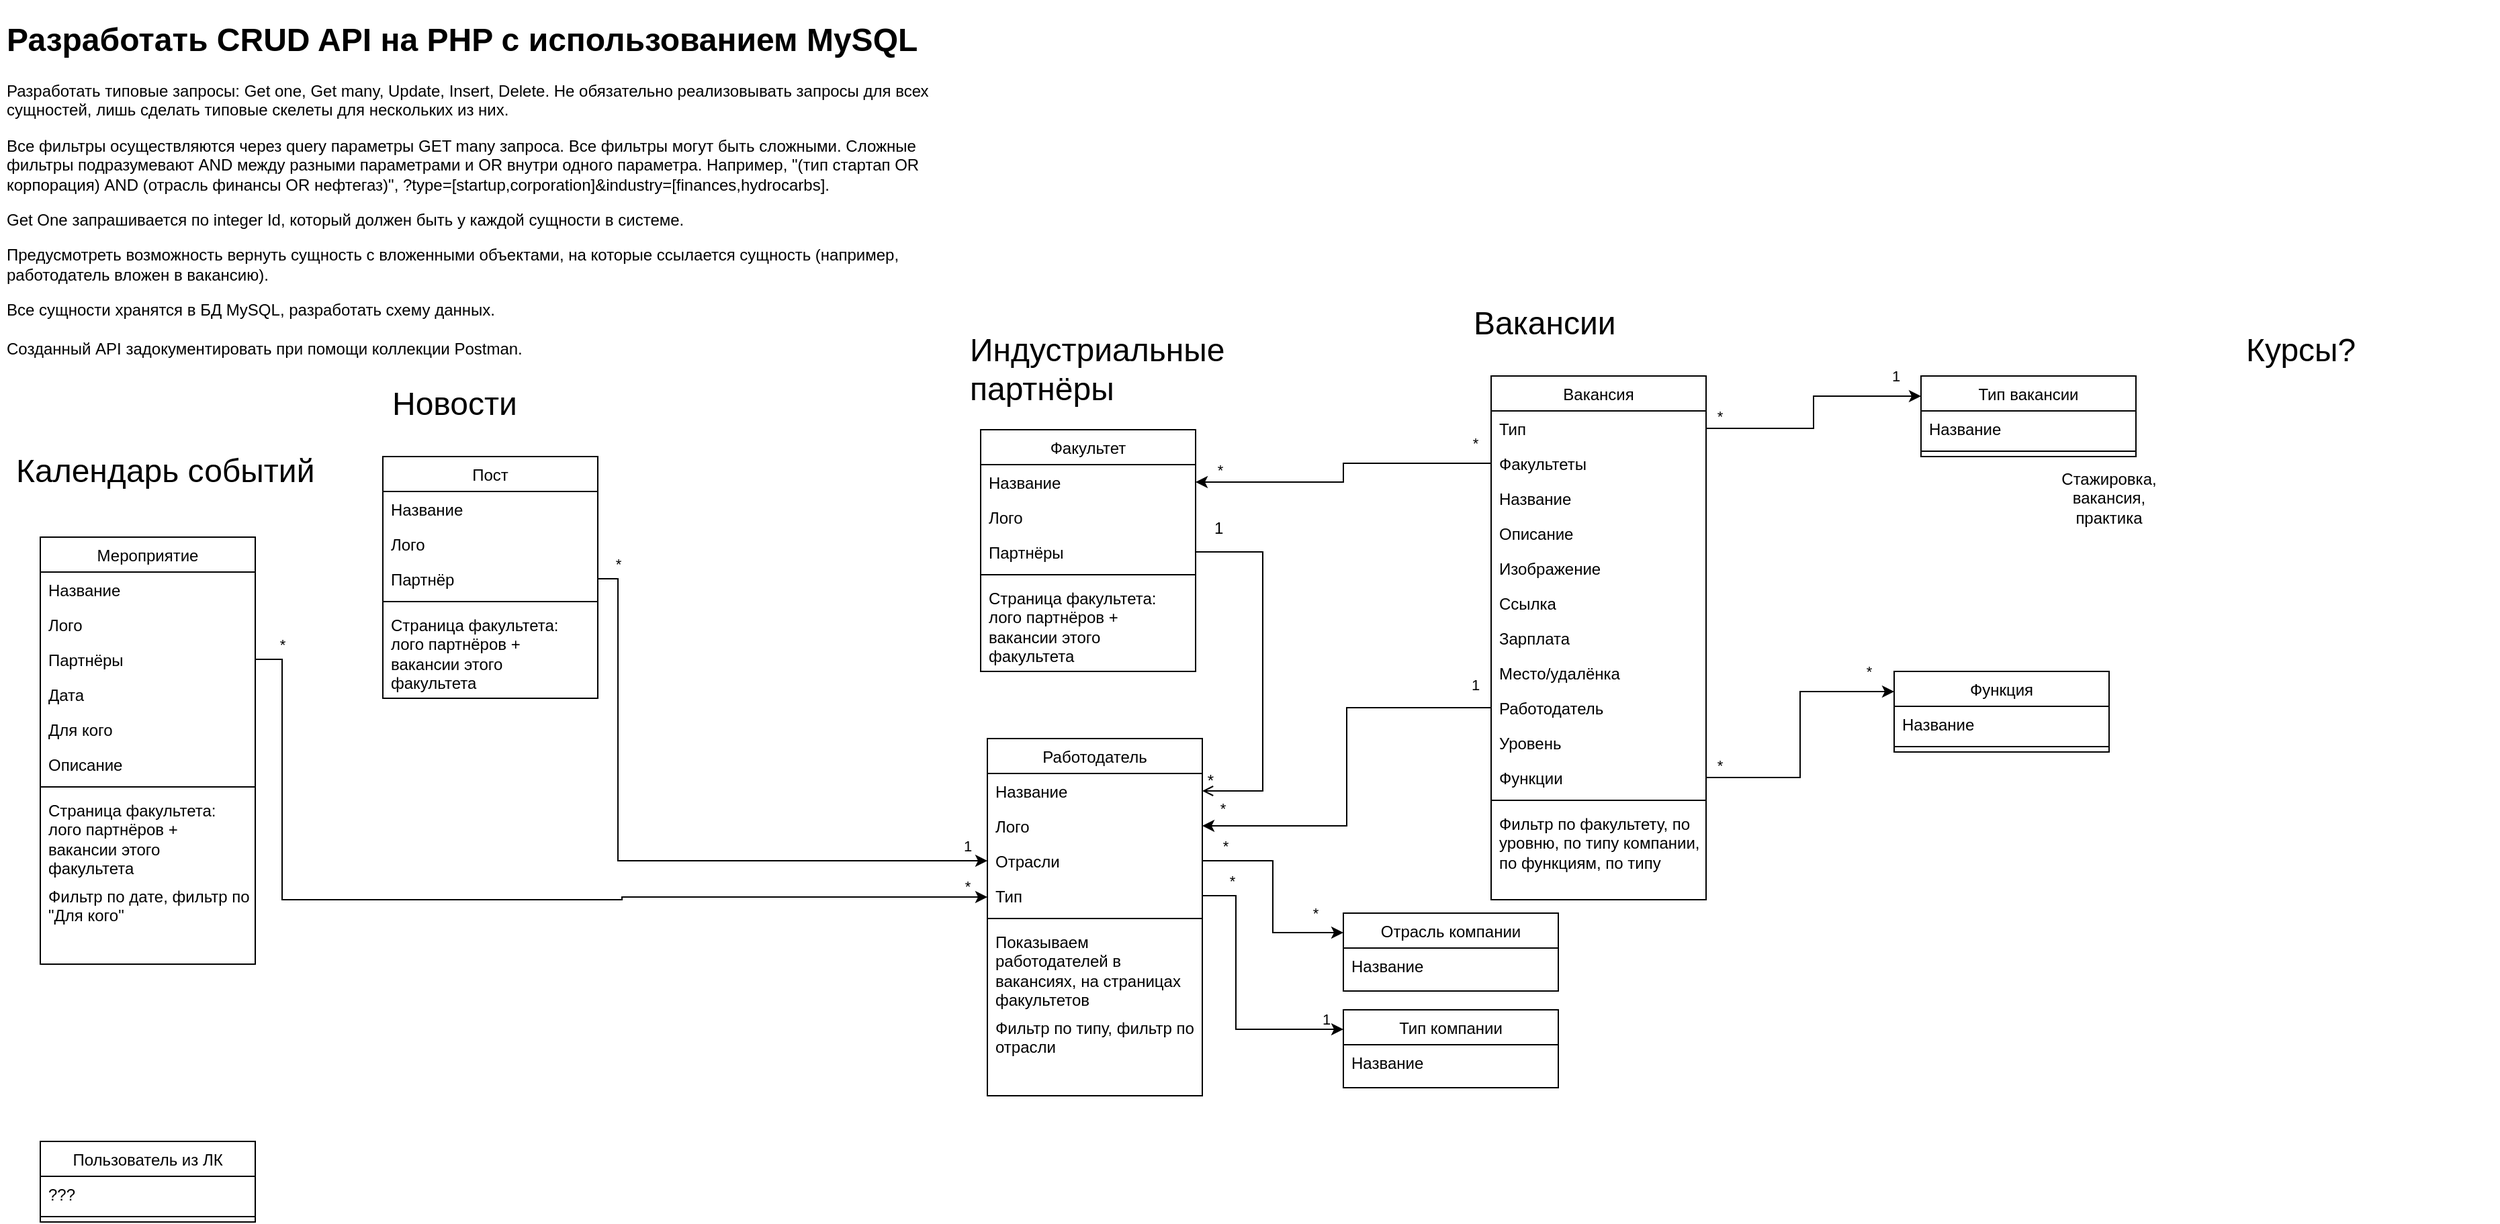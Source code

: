 <mxfile version="13.7.3" type="device"><diagram id="C5RBs43oDa-KdzZeNtuy" name="Page-1"><mxGraphModel dx="1550" dy="2191" grid="1" gridSize="10" guides="1" tooltips="1" connect="1" arrows="1" fold="1" page="1" pageScale="1" pageWidth="827" pageHeight="1169" math="0" shadow="0"><root><mxCell id="WIyWlLk6GJQsqaUBKTNV-0"/><mxCell id="WIyWlLk6GJQsqaUBKTNV-1" parent="WIyWlLk6GJQsqaUBKTNV-0"/><mxCell id="7GIy_IfSzpZ1hwZ6-0BM-26" value="Вакансии" style="text;html=1;strokeColor=none;fillColor=none;align=left;verticalAlign=top;whiteSpace=wrap;rounded=0;fontSize=24;" parent="WIyWlLk6GJQsqaUBKTNV-1" vertex="1"><mxGeometry x="1115" y="60" width="190" height="20" as="geometry"/></mxCell><mxCell id="7GIy_IfSzpZ1hwZ6-0BM-27" value="Новости" style="text;html=1;strokeColor=none;fillColor=none;align=left;verticalAlign=top;whiteSpace=wrap;rounded=0;fontSize=24;" parent="WIyWlLk6GJQsqaUBKTNV-1" vertex="1"><mxGeometry x="310" y="120" width="190" height="20" as="geometry"/></mxCell><mxCell id="7GIy_IfSzpZ1hwZ6-0BM-30" value="Календарь событий" style="text;html=1;strokeColor=none;fillColor=none;align=left;verticalAlign=top;whiteSpace=wrap;rounded=0;fontSize=24;" parent="WIyWlLk6GJQsqaUBKTNV-1" vertex="1"><mxGeometry x="30" y="170" width="230" height="20" as="geometry"/></mxCell><mxCell id="7GIy_IfSzpZ1hwZ6-0BM-32" value="Индустриальные партнёры" style="text;html=1;strokeColor=none;fillColor=none;align=left;verticalAlign=top;whiteSpace=wrap;rounded=0;fontSize=24;" parent="WIyWlLk6GJQsqaUBKTNV-1" vertex="1"><mxGeometry x="740" y="80" width="190" height="20" as="geometry"/></mxCell><mxCell id="7GIy_IfSzpZ1hwZ6-0BM-9" value="Факультет" style="swimlane;fontStyle=0;align=center;verticalAlign=top;childLayout=stackLayout;horizontal=1;startSize=26;horizontalStack=0;resizeParent=1;resizeLast=0;collapsible=1;marginBottom=0;rounded=0;shadow=0;strokeWidth=1;" parent="WIyWlLk6GJQsqaUBKTNV-1" vertex="1"><mxGeometry x="750" y="160" width="160" height="180" as="geometry"><mxRectangle x="340" y="380" width="170" height="26" as="alternateBounds"/></mxGeometry></mxCell><mxCell id="7GIy_IfSzpZ1hwZ6-0BM-10" value="Название" style="text;align=left;verticalAlign=top;spacingLeft=4;spacingRight=4;overflow=hidden;rotatable=0;points=[[0,0.5],[1,0.5]];portConstraint=eastwest;" parent="7GIy_IfSzpZ1hwZ6-0BM-9" vertex="1"><mxGeometry y="26" width="160" height="26" as="geometry"/></mxCell><mxCell id="7GIy_IfSzpZ1hwZ6-0BM-11" value="Лого" style="text;align=left;verticalAlign=top;spacingLeft=4;spacingRight=4;overflow=hidden;rotatable=0;points=[[0,0.5],[1,0.5]];portConstraint=eastwest;" parent="7GIy_IfSzpZ1hwZ6-0BM-9" vertex="1"><mxGeometry y="52" width="160" height="26" as="geometry"/></mxCell><mxCell id="7GIy_IfSzpZ1hwZ6-0BM-33" value="Партнёры" style="text;align=left;verticalAlign=top;spacingLeft=4;spacingRight=4;overflow=hidden;rotatable=0;points=[[0,0.5],[1,0.5]];portConstraint=eastwest;" parent="7GIy_IfSzpZ1hwZ6-0BM-9" vertex="1"><mxGeometry y="78" width="160" height="26" as="geometry"/></mxCell><mxCell id="7GIy_IfSzpZ1hwZ6-0BM-12" value="" style="line;html=1;strokeWidth=1;align=left;verticalAlign=middle;spacingTop=-1;spacingLeft=3;spacingRight=3;rotatable=0;labelPosition=right;points=[];portConstraint=eastwest;" parent="7GIy_IfSzpZ1hwZ6-0BM-9" vertex="1"><mxGeometry y="104" width="160" height="8" as="geometry"/></mxCell><mxCell id="7GIy_IfSzpZ1hwZ6-0BM-39" value="Страница факультета: лого партнёров + вакансии этого факультета" style="text;align=left;verticalAlign=top;spacingLeft=4;spacingRight=4;overflow=hidden;rotatable=0;points=[[0,0.5],[1,0.5]];portConstraint=eastwest;rounded=0;shadow=0;html=0;horizontal=1;whiteSpace=wrap;" parent="7GIy_IfSzpZ1hwZ6-0BM-9" vertex="1"><mxGeometry y="112" width="160" height="64" as="geometry"/></mxCell><mxCell id="7GIy_IfSzpZ1hwZ6-0BM-34" value="" style="endArrow=open;shadow=0;strokeWidth=1;rounded=0;endFill=1;edgeStyle=orthogonalEdgeStyle;elbow=vertical;entryX=1;entryY=0.5;entryDx=0;entryDy=0;exitX=1;exitY=0.5;exitDx=0;exitDy=0;" parent="WIyWlLk6GJQsqaUBKTNV-1" source="7GIy_IfSzpZ1hwZ6-0BM-33" target="7GIy_IfSzpZ1hwZ6-0BM-1" edge="1"><mxGeometry x="0.5" y="41" relative="1" as="geometry"><mxPoint x="678" y="325" as="sourcePoint"/><mxPoint x="760" y="339" as="targetPoint"/><mxPoint x="-40" y="32" as="offset"/><Array as="points"><mxPoint x="960" y="251"/><mxPoint x="960" y="429"/></Array></mxGeometry></mxCell><mxCell id="7GIy_IfSzpZ1hwZ6-0BM-35" value="1" style="resizable=0;align=left;verticalAlign=bottom;labelBackgroundColor=none;fontSize=12;" parent="7GIy_IfSzpZ1hwZ6-0BM-34" connectable="0" vertex="1"><mxGeometry x="-1" relative="1" as="geometry"><mxPoint x="12" y="-9" as="offset"/></mxGeometry></mxCell><mxCell id="7GIy_IfSzpZ1hwZ6-0BM-36" value="*" style="resizable=0;align=right;verticalAlign=bottom;labelBackgroundColor=none;fontSize=12;" parent="7GIy_IfSzpZ1hwZ6-0BM-34" connectable="0" vertex="1"><mxGeometry x="1" relative="1" as="geometry"><mxPoint x="10" y="1" as="offset"/></mxGeometry></mxCell><mxCell id="7GIy_IfSzpZ1hwZ6-0BM-0" value="Работодатель" style="swimlane;fontStyle=0;align=center;verticalAlign=top;childLayout=stackLayout;horizontal=1;startSize=26;horizontalStack=0;resizeParent=1;resizeLast=0;collapsible=1;marginBottom=0;rounded=0;shadow=0;strokeWidth=1;" parent="WIyWlLk6GJQsqaUBKTNV-1" vertex="1"><mxGeometry x="755" y="390" width="160" height="266" as="geometry"><mxRectangle x="340" y="380" width="170" height="26" as="alternateBounds"/></mxGeometry></mxCell><mxCell id="7GIy_IfSzpZ1hwZ6-0BM-1" value="Название" style="text;align=left;verticalAlign=top;spacingLeft=4;spacingRight=4;overflow=hidden;rotatable=0;points=[[0,0.5],[1,0.5]];portConstraint=eastwest;" parent="7GIy_IfSzpZ1hwZ6-0BM-0" vertex="1"><mxGeometry y="26" width="160" height="26" as="geometry"/></mxCell><mxCell id="7GIy_IfSzpZ1hwZ6-0BM-3" value="Лого" style="text;align=left;verticalAlign=top;spacingLeft=4;spacingRight=4;overflow=hidden;rotatable=0;points=[[0,0.5],[1,0.5]];portConstraint=eastwest;" parent="7GIy_IfSzpZ1hwZ6-0BM-0" vertex="1"><mxGeometry y="52" width="160" height="26" as="geometry"/></mxCell><mxCell id="P-onLiya2ABfsQHSpy2j-19" value="Отрасли" style="text;align=left;verticalAlign=top;spacingLeft=4;spacingRight=4;overflow=hidden;rotatable=0;points=[[0,0.5],[1,0.5]];portConstraint=eastwest;" parent="7GIy_IfSzpZ1hwZ6-0BM-0" vertex="1"><mxGeometry y="78" width="160" height="26" as="geometry"/></mxCell><mxCell id="P-onLiya2ABfsQHSpy2j-20" value="Тип" style="text;align=left;verticalAlign=top;spacingLeft=4;spacingRight=4;overflow=hidden;rotatable=0;points=[[0,0.5],[1,0.5]];portConstraint=eastwest;" parent="7GIy_IfSzpZ1hwZ6-0BM-0" vertex="1"><mxGeometry y="104" width="160" height="26" as="geometry"/></mxCell><mxCell id="7GIy_IfSzpZ1hwZ6-0BM-2" value="" style="line;html=1;strokeWidth=1;align=left;verticalAlign=middle;spacingTop=-1;spacingLeft=3;spacingRight=3;rotatable=0;labelPosition=right;points=[];portConstraint=eastwest;" parent="7GIy_IfSzpZ1hwZ6-0BM-0" vertex="1"><mxGeometry y="130" width="160" height="8" as="geometry"/></mxCell><mxCell id="7GIy_IfSzpZ1hwZ6-0BM-38" value="Показываем работодателей в вакансиях, на страницах факультетов" style="text;align=left;verticalAlign=top;spacingLeft=4;spacingRight=4;overflow=hidden;rotatable=0;points=[[0,0.5],[1,0.5]];portConstraint=eastwest;rounded=0;shadow=0;html=0;horizontal=1;whiteSpace=wrap;" parent="7GIy_IfSzpZ1hwZ6-0BM-0" vertex="1"><mxGeometry y="138" width="160" height="64" as="geometry"/></mxCell><mxCell id="P-onLiya2ABfsQHSpy2j-34" value="Фильтр по типу, фильтр по отрасли" style="text;align=left;verticalAlign=top;spacingLeft=4;spacingRight=4;overflow=hidden;rotatable=0;points=[[0,0.5],[1,0.5]];portConstraint=eastwest;rounded=0;shadow=0;html=0;horizontal=1;whiteSpace=wrap;" parent="7GIy_IfSzpZ1hwZ6-0BM-0" vertex="1"><mxGeometry y="202" width="160" height="48" as="geometry"/></mxCell><mxCell id="P-onLiya2ABfsQHSpy2j-7" value="Мероприятие" style="swimlane;fontStyle=0;align=center;verticalAlign=top;childLayout=stackLayout;horizontal=1;startSize=26;horizontalStack=0;resizeParent=1;resizeLast=0;collapsible=1;marginBottom=0;rounded=0;shadow=0;strokeWidth=1;" parent="WIyWlLk6GJQsqaUBKTNV-1" vertex="1"><mxGeometry x="50" y="240" width="160" height="318" as="geometry"><mxRectangle x="340" y="380" width="170" height="26" as="alternateBounds"/></mxGeometry></mxCell><mxCell id="P-onLiya2ABfsQHSpy2j-8" value="Название" style="text;align=left;verticalAlign=top;spacingLeft=4;spacingRight=4;overflow=hidden;rotatable=0;points=[[0,0.5],[1,0.5]];portConstraint=eastwest;" parent="P-onLiya2ABfsQHSpy2j-7" vertex="1"><mxGeometry y="26" width="160" height="26" as="geometry"/></mxCell><mxCell id="P-onLiya2ABfsQHSpy2j-9" value="Лого" style="text;align=left;verticalAlign=top;spacingLeft=4;spacingRight=4;overflow=hidden;rotatable=0;points=[[0,0.5],[1,0.5]];portConstraint=eastwest;" parent="P-onLiya2ABfsQHSpy2j-7" vertex="1"><mxGeometry y="52" width="160" height="26" as="geometry"/></mxCell><mxCell id="P-onLiya2ABfsQHSpy2j-10" value="Партнёры" style="text;align=left;verticalAlign=top;spacingLeft=4;spacingRight=4;overflow=hidden;rotatable=0;points=[[0,0.5],[1,0.5]];portConstraint=eastwest;" parent="P-onLiya2ABfsQHSpy2j-7" vertex="1"><mxGeometry y="78" width="160" height="26" as="geometry"/></mxCell><mxCell id="P-onLiya2ABfsQHSpy2j-13" value="Дата" style="text;align=left;verticalAlign=top;spacingLeft=4;spacingRight=4;overflow=hidden;rotatable=0;points=[[0,0.5],[1,0.5]];portConstraint=eastwest;" parent="P-onLiya2ABfsQHSpy2j-7" vertex="1"><mxGeometry y="104" width="160" height="26" as="geometry"/></mxCell><mxCell id="P-onLiya2ABfsQHSpy2j-14" value="Для кого" style="text;align=left;verticalAlign=top;spacingLeft=4;spacingRight=4;overflow=hidden;rotatable=0;points=[[0,0.5],[1,0.5]];portConstraint=eastwest;" parent="P-onLiya2ABfsQHSpy2j-7" vertex="1"><mxGeometry y="130" width="160" height="26" as="geometry"/></mxCell><mxCell id="P-onLiya2ABfsQHSpy2j-15" value="Описание" style="text;align=left;verticalAlign=top;spacingLeft=4;spacingRight=4;overflow=hidden;rotatable=0;points=[[0,0.5],[1,0.5]];portConstraint=eastwest;" parent="P-onLiya2ABfsQHSpy2j-7" vertex="1"><mxGeometry y="156" width="160" height="26" as="geometry"/></mxCell><mxCell id="P-onLiya2ABfsQHSpy2j-11" value="" style="line;html=1;strokeWidth=1;align=left;verticalAlign=middle;spacingTop=-1;spacingLeft=3;spacingRight=3;rotatable=0;labelPosition=right;points=[];portConstraint=eastwest;" parent="P-onLiya2ABfsQHSpy2j-7" vertex="1"><mxGeometry y="182" width="160" height="8" as="geometry"/></mxCell><mxCell id="P-onLiya2ABfsQHSpy2j-12" value="Страница факультета: лого партнёров + вакансии этого факультета" style="text;align=left;verticalAlign=top;spacingLeft=4;spacingRight=4;overflow=hidden;rotatable=0;points=[[0,0.5],[1,0.5]];portConstraint=eastwest;rounded=0;shadow=0;html=0;horizontal=1;whiteSpace=wrap;" parent="P-onLiya2ABfsQHSpy2j-7" vertex="1"><mxGeometry y="190" width="160" height="64" as="geometry"/></mxCell><mxCell id="P-onLiya2ABfsQHSpy2j-35" value="Фильтр по дате, фильтр по &quot;Для кого&quot;" style="text;align=left;verticalAlign=top;spacingLeft=4;spacingRight=4;overflow=hidden;rotatable=0;points=[[0,0.5],[1,0.5]];portConstraint=eastwest;rounded=0;shadow=0;html=0;horizontal=1;whiteSpace=wrap;" parent="P-onLiya2ABfsQHSpy2j-7" vertex="1"><mxGeometry y="254" width="160" height="36" as="geometry"/></mxCell><mxCell id="P-onLiya2ABfsQHSpy2j-16" style="edgeStyle=orthogonalEdgeStyle;rounded=0;orthogonalLoop=1;jettySize=auto;html=1;exitX=1;exitY=0.5;exitDx=0;exitDy=0;" parent="WIyWlLk6GJQsqaUBKTNV-1" source="P-onLiya2ABfsQHSpy2j-10" edge="1"><mxGeometry relative="1" as="geometry"><mxPoint x="755" y="508" as="targetPoint"/><Array as="points"><mxPoint x="230" y="331"/><mxPoint x="230" y="510"/><mxPoint x="483" y="510"/><mxPoint x="483" y="508"/><mxPoint x="755" y="508"/></Array></mxGeometry></mxCell><mxCell id="P-onLiya2ABfsQHSpy2j-17" value="*" style="edgeLabel;html=1;align=center;verticalAlign=middle;resizable=0;points=[];" parent="P-onLiya2ABfsQHSpy2j-16" vertex="1" connectable="0"><mxGeometry x="0.011" y="2" relative="1" as="geometry"><mxPoint x="342.14" y="-8.03" as="offset"/></mxGeometry></mxCell><mxCell id="P-onLiya2ABfsQHSpy2j-18" value="*" style="edgeLabel;html=1;align=center;verticalAlign=middle;resizable=0;points=[];" parent="P-onLiya2ABfsQHSpy2j-16" vertex="1" connectable="0"><mxGeometry x="-0.262" y="1" relative="1" as="geometry"><mxPoint x="-69" y="-189" as="offset"/></mxGeometry></mxCell><mxCell id="P-onLiya2ABfsQHSpy2j-0" value="Пост" style="swimlane;fontStyle=0;align=center;verticalAlign=top;childLayout=stackLayout;horizontal=1;startSize=26;horizontalStack=0;resizeParent=1;resizeLast=0;collapsible=1;marginBottom=0;rounded=0;shadow=0;strokeWidth=1;" parent="WIyWlLk6GJQsqaUBKTNV-1" vertex="1"><mxGeometry x="305" y="180" width="160" height="180" as="geometry"><mxRectangle x="340" y="380" width="170" height="26" as="alternateBounds"/></mxGeometry></mxCell><mxCell id="P-onLiya2ABfsQHSpy2j-1" value="Название" style="text;align=left;verticalAlign=top;spacingLeft=4;spacingRight=4;overflow=hidden;rotatable=0;points=[[0,0.5],[1,0.5]];portConstraint=eastwest;" parent="P-onLiya2ABfsQHSpy2j-0" vertex="1"><mxGeometry y="26" width="160" height="26" as="geometry"/></mxCell><mxCell id="P-onLiya2ABfsQHSpy2j-2" value="Лого" style="text;align=left;verticalAlign=top;spacingLeft=4;spacingRight=4;overflow=hidden;rotatable=0;points=[[0,0.5],[1,0.5]];portConstraint=eastwest;" parent="P-onLiya2ABfsQHSpy2j-0" vertex="1"><mxGeometry y="52" width="160" height="26" as="geometry"/></mxCell><mxCell id="P-onLiya2ABfsQHSpy2j-3" value="Партнёр" style="text;align=left;verticalAlign=top;spacingLeft=4;spacingRight=4;overflow=hidden;rotatable=0;points=[[0,0.5],[1,0.5]];portConstraint=eastwest;" parent="P-onLiya2ABfsQHSpy2j-0" vertex="1"><mxGeometry y="78" width="160" height="26" as="geometry"/></mxCell><mxCell id="P-onLiya2ABfsQHSpy2j-4" value="" style="line;html=1;strokeWidth=1;align=left;verticalAlign=middle;spacingTop=-1;spacingLeft=3;spacingRight=3;rotatable=0;labelPosition=right;points=[];portConstraint=eastwest;" parent="P-onLiya2ABfsQHSpy2j-0" vertex="1"><mxGeometry y="104" width="160" height="8" as="geometry"/></mxCell><mxCell id="P-onLiya2ABfsQHSpy2j-5" value="Страница факультета: лого партнёров + вакансии этого факультета" style="text;align=left;verticalAlign=top;spacingLeft=4;spacingRight=4;overflow=hidden;rotatable=0;points=[[0,0.5],[1,0.5]];portConstraint=eastwest;rounded=0;shadow=0;html=0;horizontal=1;whiteSpace=wrap;" parent="P-onLiya2ABfsQHSpy2j-0" vertex="1"><mxGeometry y="112" width="160" height="64" as="geometry"/></mxCell><mxCell id="P-onLiya2ABfsQHSpy2j-21" value="Тип компании" style="swimlane;fontStyle=0;align=center;verticalAlign=top;childLayout=stackLayout;horizontal=1;startSize=26;horizontalStack=0;resizeParent=1;resizeLast=0;collapsible=1;marginBottom=0;rounded=0;shadow=0;strokeWidth=1;" parent="WIyWlLk6GJQsqaUBKTNV-1" vertex="1"><mxGeometry x="1020" y="592" width="160" height="58" as="geometry"><mxRectangle x="340" y="380" width="170" height="26" as="alternateBounds"/></mxGeometry></mxCell><mxCell id="P-onLiya2ABfsQHSpy2j-22" value="Название" style="text;align=left;verticalAlign=top;spacingLeft=4;spacingRight=4;overflow=hidden;rotatable=0;points=[[0,0.5],[1,0.5]];portConstraint=eastwest;" parent="P-onLiya2ABfsQHSpy2j-21" vertex="1"><mxGeometry y="26" width="160" height="26" as="geometry"/></mxCell><mxCell id="P-onLiya2ABfsQHSpy2j-30" value="*" style="edgeStyle=orthogonalEdgeStyle;rounded=0;orthogonalLoop=1;jettySize=auto;html=1;exitX=1;exitY=0.5;exitDx=0;exitDy=0;entryX=0;entryY=0.25;entryDx=0;entryDy=0;" parent="WIyWlLk6GJQsqaUBKTNV-1" source="P-onLiya2ABfsQHSpy2j-19" target="P-onLiya2ABfsQHSpy2j-28" edge="1"><mxGeometry x="-0.783" y="11" relative="1" as="geometry"><mxPoint x="900.0" y="472" as="sourcePoint"/><mxPoint x="1005" y="520" as="targetPoint"/><mxPoint as="offset"/></mxGeometry></mxCell><mxCell id="P-onLiya2ABfsQHSpy2j-31" value="*" style="edgeLabel;html=1;align=center;verticalAlign=middle;resizable=0;points=[];" parent="P-onLiya2ABfsQHSpy2j-30" vertex="1" connectable="0"><mxGeometry x="0.856" y="-3" relative="1" as="geometry"><mxPoint x="-9.76" y="-17.5" as="offset"/></mxGeometry></mxCell><mxCell id="P-onLiya2ABfsQHSpy2j-32" value="*" style="edgeStyle=orthogonalEdgeStyle;rounded=0;orthogonalLoop=1;jettySize=auto;html=1;exitX=1;exitY=0.5;exitDx=0;exitDy=0;entryX=0;entryY=0.25;entryDx=0;entryDy=0;" parent="WIyWlLk6GJQsqaUBKTNV-1" source="P-onLiya2ABfsQHSpy2j-20" target="P-onLiya2ABfsQHSpy2j-21" edge="1"><mxGeometry x="-0.783" y="11" relative="1" as="geometry"><mxPoint x="925.0" y="491" as="sourcePoint"/><mxPoint x="1030" y="524.5" as="targetPoint"/><mxPoint as="offset"/><Array as="points"><mxPoint x="940" y="507"/><mxPoint x="940" y="607"/></Array></mxGeometry></mxCell><mxCell id="P-onLiya2ABfsQHSpy2j-33" value="1" style="edgeLabel;html=1;align=center;verticalAlign=middle;resizable=0;points=[];" parent="P-onLiya2ABfsQHSpy2j-32" vertex="1" connectable="0"><mxGeometry x="0.856" y="-3" relative="1" as="geometry"><mxPoint x="1.45" y="-10.5" as="offset"/></mxGeometry></mxCell><mxCell id="P-onLiya2ABfsQHSpy2j-36" style="edgeStyle=orthogonalEdgeStyle;rounded=0;orthogonalLoop=1;jettySize=auto;html=1;exitX=1;exitY=0.5;exitDx=0;exitDy=0;entryX=0;entryY=0.5;entryDx=0;entryDy=0;" parent="WIyWlLk6GJQsqaUBKTNV-1" source="P-onLiya2ABfsQHSpy2j-3" target="P-onLiya2ABfsQHSpy2j-19" edge="1"><mxGeometry relative="1" as="geometry"><Array as="points"><mxPoint x="480" y="271"/><mxPoint x="480" y="481"/></Array></mxGeometry></mxCell><mxCell id="P-onLiya2ABfsQHSpy2j-37" value="*" style="edgeLabel;html=1;align=center;verticalAlign=middle;resizable=0;points=[];" parent="P-onLiya2ABfsQHSpy2j-36" vertex="1" connectable="0"><mxGeometry x="-0.943" y="2" relative="1" as="geometry"><mxPoint x="0.52" y="-9" as="offset"/></mxGeometry></mxCell><mxCell id="P-onLiya2ABfsQHSpy2j-38" value="1" style="edgeLabel;html=1;align=center;verticalAlign=middle;resizable=0;points=[];" parent="P-onLiya2ABfsQHSpy2j-36" vertex="1" connectable="0"><mxGeometry x="0.874" y="1" relative="1" as="geometry"><mxPoint x="16.72" y="-10" as="offset"/></mxGeometry></mxCell><mxCell id="zkfFHV4jXpPFQw0GAbJ--17" value="Вакансия" style="swimlane;fontStyle=0;align=center;verticalAlign=top;childLayout=stackLayout;horizontal=1;startSize=26;horizontalStack=0;resizeParent=1;resizeLast=0;collapsible=1;marginBottom=0;rounded=0;shadow=0;strokeWidth=1;" parent="WIyWlLk6GJQsqaUBKTNV-1" vertex="1"><mxGeometry x="1130" y="120" width="160" height="390" as="geometry"><mxRectangle x="550" y="140" width="160" height="26" as="alternateBounds"/></mxGeometry></mxCell><mxCell id="7GIy_IfSzpZ1hwZ6-0BM-16" value="Тип" style="text;align=left;verticalAlign=top;spacingLeft=4;spacingRight=4;overflow=hidden;rotatable=0;points=[[0,0.5],[1,0.5]];portConstraint=eastwest;rounded=0;shadow=0;html=0;" parent="zkfFHV4jXpPFQw0GAbJ--17" vertex="1"><mxGeometry y="26" width="160" height="26" as="geometry"/></mxCell><mxCell id="zkfFHV4jXpPFQw0GAbJ--18" value="Факультеты" style="text;align=left;verticalAlign=top;spacingLeft=4;spacingRight=4;overflow=hidden;rotatable=0;points=[[0,0.5],[1,0.5]];portConstraint=eastwest;" parent="zkfFHV4jXpPFQw0GAbJ--17" vertex="1"><mxGeometry y="52" width="160" height="26" as="geometry"/></mxCell><mxCell id="zkfFHV4jXpPFQw0GAbJ--19" value="Название" style="text;align=left;verticalAlign=top;spacingLeft=4;spacingRight=4;overflow=hidden;rotatable=0;points=[[0,0.5],[1,0.5]];portConstraint=eastwest;rounded=0;shadow=0;html=0;" parent="zkfFHV4jXpPFQw0GAbJ--17" vertex="1"><mxGeometry y="78" width="160" height="26" as="geometry"/></mxCell><mxCell id="zkfFHV4jXpPFQw0GAbJ--20" value="Описание" style="text;align=left;verticalAlign=top;spacingLeft=4;spacingRight=4;overflow=hidden;rotatable=0;points=[[0,0.5],[1,0.5]];portConstraint=eastwest;rounded=0;shadow=0;html=0;" parent="zkfFHV4jXpPFQw0GAbJ--17" vertex="1"><mxGeometry y="104" width="160" height="26" as="geometry"/></mxCell><mxCell id="zkfFHV4jXpPFQw0GAbJ--21" value="Изображение" style="text;align=left;verticalAlign=top;spacingLeft=4;spacingRight=4;overflow=hidden;rotatable=0;points=[[0,0.5],[1,0.5]];portConstraint=eastwest;rounded=0;shadow=0;html=0;" parent="zkfFHV4jXpPFQw0GAbJ--17" vertex="1"><mxGeometry y="130" width="160" height="26" as="geometry"/></mxCell><mxCell id="zkfFHV4jXpPFQw0GAbJ--22" value="Ссылка" style="text;align=left;verticalAlign=top;spacingLeft=4;spacingRight=4;overflow=hidden;rotatable=0;points=[[0,0.5],[1,0.5]];portConstraint=eastwest;rounded=0;shadow=0;html=0;" parent="zkfFHV4jXpPFQw0GAbJ--17" vertex="1"><mxGeometry y="156" width="160" height="26" as="geometry"/></mxCell><mxCell id="TlMUqLW3I2NT9zQwzwyk-1" value="Зарплата" style="text;align=left;verticalAlign=top;spacingLeft=4;spacingRight=4;overflow=hidden;rotatable=0;points=[[0,0.5],[1,0.5]];portConstraint=eastwest;rounded=0;shadow=0;html=0;" parent="zkfFHV4jXpPFQw0GAbJ--17" vertex="1"><mxGeometry y="182" width="160" height="26" as="geometry"/></mxCell><mxCell id="TlMUqLW3I2NT9zQwzwyk-2" value="Место/удалёнка" style="text;align=left;verticalAlign=top;spacingLeft=4;spacingRight=4;overflow=hidden;rotatable=0;points=[[0,0.5],[1,0.5]];portConstraint=eastwest;rounded=0;shadow=0;html=0;" parent="zkfFHV4jXpPFQw0GAbJ--17" vertex="1"><mxGeometry y="208" width="160" height="26" as="geometry"/></mxCell><mxCell id="7GIy_IfSzpZ1hwZ6-0BM-4" value="Работодатель" style="text;align=left;verticalAlign=top;spacingLeft=4;spacingRight=4;overflow=hidden;rotatable=0;points=[[0,0.5],[1,0.5]];portConstraint=eastwest;rounded=0;shadow=0;html=0;" parent="zkfFHV4jXpPFQw0GAbJ--17" vertex="1"><mxGeometry y="234" width="160" height="26" as="geometry"/></mxCell><mxCell id="P-onLiya2ABfsQHSpy2j-39" value="Уровень" style="text;align=left;verticalAlign=top;spacingLeft=4;spacingRight=4;overflow=hidden;rotatable=0;points=[[0,0.5],[1,0.5]];portConstraint=eastwest;rounded=0;shadow=0;html=0;" parent="zkfFHV4jXpPFQw0GAbJ--17" vertex="1"><mxGeometry y="260" width="160" height="26" as="geometry"/></mxCell><mxCell id="P-onLiya2ABfsQHSpy2j-60" value="Функции" style="text;align=left;verticalAlign=top;spacingLeft=4;spacingRight=4;overflow=hidden;rotatable=0;points=[[0,0.5],[1,0.5]];portConstraint=eastwest;rounded=0;shadow=0;html=0;" parent="zkfFHV4jXpPFQw0GAbJ--17" vertex="1"><mxGeometry y="286" width="160" height="26" as="geometry"/></mxCell><mxCell id="zkfFHV4jXpPFQw0GAbJ--23" value="" style="line;html=1;strokeWidth=1;align=left;verticalAlign=middle;spacingTop=-1;spacingLeft=3;spacingRight=3;rotatable=0;labelPosition=right;points=[];portConstraint=eastwest;" parent="zkfFHV4jXpPFQw0GAbJ--17" vertex="1"><mxGeometry y="312" width="160" height="8" as="geometry"/></mxCell><mxCell id="7GIy_IfSzpZ1hwZ6-0BM-37" value="Фильтр по факультету, по уровню, по типу компании, по функциям, по типу" style="text;align=left;verticalAlign=top;spacingLeft=4;spacingRight=4;overflow=hidden;rotatable=0;points=[[0,0.5],[1,0.5]];portConstraint=eastwest;rounded=0;shadow=0;html=0;horizontal=1;whiteSpace=wrap;" parent="zkfFHV4jXpPFQw0GAbJ--17" vertex="1"><mxGeometry y="320" width="160" height="70" as="geometry"/></mxCell><mxCell id="P-onLiya2ABfsQHSpy2j-40" style="edgeStyle=orthogonalEdgeStyle;rounded=0;orthogonalLoop=1;jettySize=auto;html=1;exitX=0;exitY=0.5;exitDx=0;exitDy=0;entryX=1;entryY=0.5;entryDx=0;entryDy=0;" parent="WIyWlLk6GJQsqaUBKTNV-1" source="7GIy_IfSzpZ1hwZ6-0BM-4" target="7GIy_IfSzpZ1hwZ6-0BM-3" edge="1"><mxGeometry relative="1" as="geometry"/></mxCell><mxCell id="P-onLiya2ABfsQHSpy2j-41" value="*" style="edgeLabel;html=1;align=center;verticalAlign=middle;resizable=0;points=[];" parent="P-onLiya2ABfsQHSpy2j-40" vertex="1" connectable="0"><mxGeometry x="0.831" y="2" relative="1" as="geometry"><mxPoint x="-10.76" y="-15" as="offset"/></mxGeometry></mxCell><mxCell id="P-onLiya2ABfsQHSpy2j-42" value="1" style="edgeLabel;html=1;align=center;verticalAlign=middle;resizable=0;points=[];" parent="P-onLiya2ABfsQHSpy2j-40" vertex="1" connectable="0"><mxGeometry x="-0.916" y="-2" relative="1" as="geometry"><mxPoint y="-15" as="offset"/></mxGeometry></mxCell><mxCell id="P-onLiya2ABfsQHSpy2j-43" style="edgeStyle=orthogonalEdgeStyle;rounded=0;orthogonalLoop=1;jettySize=auto;html=1;exitX=0;exitY=0.5;exitDx=0;exitDy=0;entryX=1;entryY=0.5;entryDx=0;entryDy=0;" parent="WIyWlLk6GJQsqaUBKTNV-1" source="zkfFHV4jXpPFQw0GAbJ--18" target="7GIy_IfSzpZ1hwZ6-0BM-10" edge="1"><mxGeometry relative="1" as="geometry"/></mxCell><mxCell id="P-onLiya2ABfsQHSpy2j-44" value="*" style="edgeLabel;html=1;align=center;verticalAlign=middle;resizable=0;points=[];" parent="P-onLiya2ABfsQHSpy2j-43" vertex="1" connectable="0"><mxGeometry x="0.85" relative="1" as="geometry"><mxPoint y="-9" as="offset"/></mxGeometry></mxCell><mxCell id="P-onLiya2ABfsQHSpy2j-45" value="*" style="edgeLabel;html=1;align=center;verticalAlign=middle;resizable=0;points=[];" parent="P-onLiya2ABfsQHSpy2j-43" vertex="1" connectable="0"><mxGeometry x="-0.897" y="-2" relative="1" as="geometry"><mxPoint y="-13" as="offset"/></mxGeometry></mxCell><mxCell id="P-onLiya2ABfsQHSpy2j-47" value="Функция" style="swimlane;fontStyle=0;align=center;verticalAlign=top;childLayout=stackLayout;horizontal=1;startSize=26;horizontalStack=0;resizeParent=1;resizeLast=0;collapsible=1;marginBottom=0;rounded=0;shadow=0;strokeWidth=1;" parent="WIyWlLk6GJQsqaUBKTNV-1" vertex="1"><mxGeometry x="1430" y="340" width="160" height="60" as="geometry"><mxRectangle x="550" y="140" width="160" height="26" as="alternateBounds"/></mxGeometry></mxCell><mxCell id="P-onLiya2ABfsQHSpy2j-48" value="Название" style="text;align=left;verticalAlign=top;spacingLeft=4;spacingRight=4;overflow=hidden;rotatable=0;points=[[0,0.5],[1,0.5]];portConstraint=eastwest;rounded=0;shadow=0;html=0;" parent="P-onLiya2ABfsQHSpy2j-47" vertex="1"><mxGeometry y="26" width="160" height="26" as="geometry"/></mxCell><mxCell id="P-onLiya2ABfsQHSpy2j-58" value="" style="line;html=1;strokeWidth=1;align=left;verticalAlign=middle;spacingTop=-1;spacingLeft=3;spacingRight=3;rotatable=0;labelPosition=right;points=[];portConstraint=eastwest;" parent="P-onLiya2ABfsQHSpy2j-47" vertex="1"><mxGeometry y="52" width="160" height="8" as="geometry"/></mxCell><mxCell id="P-onLiya2ABfsQHSpy2j-61" style="edgeStyle=orthogonalEdgeStyle;rounded=0;orthogonalLoop=1;jettySize=auto;html=1;exitX=1;exitY=0.5;exitDx=0;exitDy=0;entryX=0;entryY=0.25;entryDx=0;entryDy=0;" parent="WIyWlLk6GJQsqaUBKTNV-1" source="P-onLiya2ABfsQHSpy2j-60" target="P-onLiya2ABfsQHSpy2j-47" edge="1"><mxGeometry relative="1" as="geometry"/></mxCell><mxCell id="P-onLiya2ABfsQHSpy2j-62" value="*" style="edgeLabel;html=1;align=center;verticalAlign=middle;resizable=0;points=[];" parent="P-onLiya2ABfsQHSpy2j-61" vertex="1" connectable="0"><mxGeometry x="0.814" y="-1" relative="1" as="geometry"><mxPoint y="-16" as="offset"/></mxGeometry></mxCell><mxCell id="P-onLiya2ABfsQHSpy2j-63" value="*" style="edgeLabel;html=1;align=center;verticalAlign=middle;resizable=0;points=[];" parent="P-onLiya2ABfsQHSpy2j-61" vertex="1" connectable="0"><mxGeometry x="-0.909" y="-2" relative="1" as="geometry"><mxPoint y="-11" as="offset"/></mxGeometry></mxCell><mxCell id="P-onLiya2ABfsQHSpy2j-66" value="Курсы?" style="text;html=1;strokeColor=none;fillColor=none;align=left;verticalAlign=top;whiteSpace=wrap;rounded=0;fontSize=24;" parent="WIyWlLk6GJQsqaUBKTNV-1" vertex="1"><mxGeometry x="1690" y="80" width="190" height="20" as="geometry"/></mxCell><mxCell id="P-onLiya2ABfsQHSpy2j-67" value="Тип вакансии" style="swimlane;fontStyle=0;align=center;verticalAlign=top;childLayout=stackLayout;horizontal=1;startSize=26;horizontalStack=0;resizeParent=1;resizeLast=0;collapsible=1;marginBottom=0;rounded=0;shadow=0;strokeWidth=1;" parent="WIyWlLk6GJQsqaUBKTNV-1" vertex="1"><mxGeometry x="1450" y="120" width="160" height="60" as="geometry"><mxRectangle x="550" y="140" width="160" height="26" as="alternateBounds"/></mxGeometry></mxCell><mxCell id="P-onLiya2ABfsQHSpy2j-68" value="Название" style="text;align=left;verticalAlign=top;spacingLeft=4;spacingRight=4;overflow=hidden;rotatable=0;points=[[0,0.5],[1,0.5]];portConstraint=eastwest;rounded=0;shadow=0;html=0;" parent="P-onLiya2ABfsQHSpy2j-67" vertex="1"><mxGeometry y="26" width="160" height="26" as="geometry"/></mxCell><mxCell id="P-onLiya2ABfsQHSpy2j-69" value="" style="line;html=1;strokeWidth=1;align=left;verticalAlign=middle;spacingTop=-1;spacingLeft=3;spacingRight=3;rotatable=0;labelPosition=right;points=[];portConstraint=eastwest;" parent="P-onLiya2ABfsQHSpy2j-67" vertex="1"><mxGeometry y="52" width="160" height="8" as="geometry"/></mxCell><mxCell id="P-onLiya2ABfsQHSpy2j-70" value="*" style="edgeStyle=orthogonalEdgeStyle;rounded=0;orthogonalLoop=1;jettySize=auto;html=1;exitX=1;exitY=0.5;exitDx=0;exitDy=0;entryX=0;entryY=0.25;entryDx=0;entryDy=0;" parent="WIyWlLk6GJQsqaUBKTNV-1" source="7GIy_IfSzpZ1hwZ6-0BM-16" target="P-onLiya2ABfsQHSpy2j-67" edge="1"><mxGeometry x="-0.032" y="70" relative="1" as="geometry"><mxPoint as="offset"/></mxGeometry></mxCell><mxCell id="P-onLiya2ABfsQHSpy2j-71" value="1" style="edgeLabel;html=1;align=center;verticalAlign=middle;resizable=0;points=[];" parent="P-onLiya2ABfsQHSpy2j-70" vertex="1" connectable="0"><mxGeometry x="0.824" y="1" relative="1" as="geometry"><mxPoint x="-3.59" y="-14" as="offset"/></mxGeometry></mxCell><mxCell id="P-onLiya2ABfsQHSpy2j-72" value="Стажировка, вакансия, практика" style="text;html=1;strokeColor=none;fillColor=none;align=center;verticalAlign=middle;whiteSpace=wrap;rounded=0;" parent="WIyWlLk6GJQsqaUBKTNV-1" vertex="1"><mxGeometry x="1570" y="201" width="40" height="20" as="geometry"/></mxCell><mxCell id="P-onLiya2ABfsQHSpy2j-28" value="Отрасль компании" style="swimlane;fontStyle=0;align=center;verticalAlign=top;childLayout=stackLayout;horizontal=1;startSize=26;horizontalStack=0;resizeParent=1;resizeLast=0;collapsible=1;marginBottom=0;rounded=0;shadow=0;strokeWidth=1;" parent="WIyWlLk6GJQsqaUBKTNV-1" vertex="1"><mxGeometry x="1020" y="520" width="160" height="58" as="geometry"><mxRectangle x="340" y="380" width="170" height="26" as="alternateBounds"/></mxGeometry></mxCell><mxCell id="P-onLiya2ABfsQHSpy2j-29" value="Название" style="text;align=left;verticalAlign=top;spacingLeft=4;spacingRight=4;overflow=hidden;rotatable=0;points=[[0,0.5],[1,0.5]];portConstraint=eastwest;" parent="P-onLiya2ABfsQHSpy2j-28" vertex="1"><mxGeometry y="26" width="160" height="26" as="geometry"/></mxCell><mxCell id="P-onLiya2ABfsQHSpy2j-74" value="&lt;h1&gt;Разработать CRUD API на PHP с использованием MySQL&lt;/h1&gt;&lt;div&gt;Разработать типовые запросы: Get one, Get many, Update, Insert, Delete. Не обязательно реализовывать запросы для всех сущностей, лишь сделать типовые скелеты для нескольких из них.&lt;/div&gt;&lt;p&gt;Все фильтры осуществляются через query параметры GET many запроса. Все фильтры могут быть сложными. Сложные фильтры подразумевают AND между разными параметрами и OR внутри одного параметра. Например, &quot;(тип стартап OR корпорация) AND (отрасль финансы OR нефтегаз)&quot;, ?type=[startup,corporation]&amp;amp;industry=[finances,hydrocarbs].&lt;/p&gt;&lt;p&gt;Get One запрашивается по integer Id, который должен быть у каждой сущности в системе.&lt;/p&gt;&lt;p&gt;Предусмотреть возможность вернуть сущность с вложенными объектами, на которые ссылается сущность (например, работодатель вложен в вакансию).&lt;/p&gt;&lt;p&gt;Все сущности хранятся в БД MySQL, разработать схему данных.&lt;br&gt;&lt;br&gt;Созданный API задокументировать при помощи коллекции Postman.&lt;/p&gt;" style="text;html=1;strokeColor=none;fillColor=none;spacing=5;spacingTop=-20;whiteSpace=wrap;overflow=hidden;rounded=0;" parent="WIyWlLk6GJQsqaUBKTNV-1" vertex="1"><mxGeometry x="20" y="-150" width="710" height="260" as="geometry"/></mxCell><mxCell id="BAwya08X8oWcShbS40k5-0" value="Пользователь из ЛК" style="swimlane;fontStyle=0;align=center;verticalAlign=top;childLayout=stackLayout;horizontal=1;startSize=26;horizontalStack=0;resizeParent=1;resizeLast=0;collapsible=1;marginBottom=0;rounded=0;shadow=0;strokeWidth=1;" vertex="1" parent="WIyWlLk6GJQsqaUBKTNV-1"><mxGeometry x="50" y="690" width="160" height="60" as="geometry"><mxRectangle x="340" y="380" width="170" height="26" as="alternateBounds"/></mxGeometry></mxCell><mxCell id="BAwya08X8oWcShbS40k5-1" value="???" style="text;align=left;verticalAlign=top;spacingLeft=4;spacingRight=4;overflow=hidden;rotatable=0;points=[[0,0.5],[1,0.5]];portConstraint=eastwest;" vertex="1" parent="BAwya08X8oWcShbS40k5-0"><mxGeometry y="26" width="160" height="26" as="geometry"/></mxCell><mxCell id="BAwya08X8oWcShbS40k5-4" value="" style="line;html=1;strokeWidth=1;align=left;verticalAlign=middle;spacingTop=-1;spacingLeft=3;spacingRight=3;rotatable=0;labelPosition=right;points=[];portConstraint=eastwest;" vertex="1" parent="BAwya08X8oWcShbS40k5-0"><mxGeometry y="52" width="160" height="8" as="geometry"/></mxCell></root></mxGraphModel></diagram></mxfile>